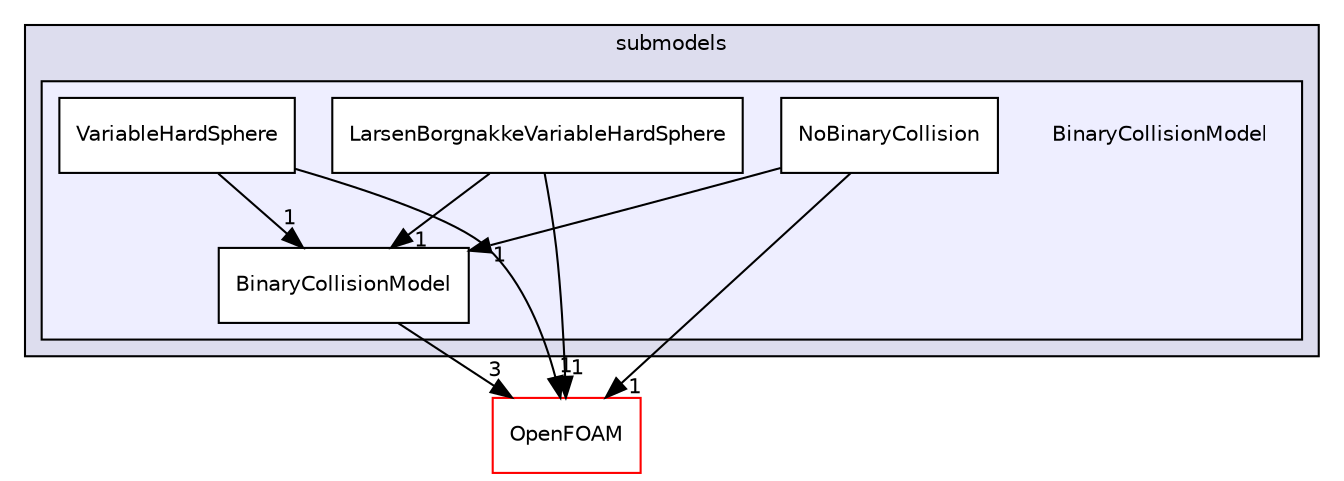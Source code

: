digraph "src/lagrangian/DSMC/submodels/BinaryCollisionModel" {
  bgcolor=transparent;
  compound=true
  node [ fontsize="10", fontname="Helvetica"];
  edge [ labelfontsize="10", labelfontname="Helvetica"];
  subgraph clusterdir_aa5533d18bfe518db8350fc74caf402d {
    graph [ bgcolor="#ddddee", pencolor="black", label="submodels" fontname="Helvetica", fontsize="10", URL="dir_aa5533d18bfe518db8350fc74caf402d.html"]
  subgraph clusterdir_5a016b681099220922dbcc745c32c14c {
    graph [ bgcolor="#eeeeff", pencolor="black", label="" URL="dir_5a016b681099220922dbcc745c32c14c.html"];
    dir_5a016b681099220922dbcc745c32c14c [shape=plaintext label="BinaryCollisionModel"];
    dir_e23bb4794f849857419d4f5482c38026 [shape=box label="BinaryCollisionModel" color="black" fillcolor="white" style="filled" URL="dir_e23bb4794f849857419d4f5482c38026.html"];
    dir_5c0d1dd7224350978ef479f434b9569c [shape=box label="LarsenBorgnakkeVariableHardSphere" color="black" fillcolor="white" style="filled" URL="dir_5c0d1dd7224350978ef479f434b9569c.html"];
    dir_6dce9bf9ceac4e18a3a5100cc7cb682a [shape=box label="NoBinaryCollision" color="black" fillcolor="white" style="filled" URL="dir_6dce9bf9ceac4e18a3a5100cc7cb682a.html"];
    dir_4e35a59ee97c419ae75d584992336dcc [shape=box label="VariableHardSphere" color="black" fillcolor="white" style="filled" URL="dir_4e35a59ee97c419ae75d584992336dcc.html"];
  }
  }
  dir_c5473ff19b20e6ec4dfe5c310b3778a8 [shape=box label="OpenFOAM" color="red" URL="dir_c5473ff19b20e6ec4dfe5c310b3778a8.html"];
  dir_5c0d1dd7224350978ef479f434b9569c->dir_e23bb4794f849857419d4f5482c38026 [headlabel="1", labeldistance=1.5 headhref="dir_001419_001418.html"];
  dir_5c0d1dd7224350978ef479f434b9569c->dir_c5473ff19b20e6ec4dfe5c310b3778a8 [headlabel="1", labeldistance=1.5 headhref="dir_001419_001897.html"];
  dir_e23bb4794f849857419d4f5482c38026->dir_c5473ff19b20e6ec4dfe5c310b3778a8 [headlabel="3", labeldistance=1.5 headhref="dir_001418_001897.html"];
  dir_6dce9bf9ceac4e18a3a5100cc7cb682a->dir_e23bb4794f849857419d4f5482c38026 [headlabel="1", labeldistance=1.5 headhref="dir_001420_001418.html"];
  dir_6dce9bf9ceac4e18a3a5100cc7cb682a->dir_c5473ff19b20e6ec4dfe5c310b3778a8 [headlabel="1", labeldistance=1.5 headhref="dir_001420_001897.html"];
  dir_4e35a59ee97c419ae75d584992336dcc->dir_e23bb4794f849857419d4f5482c38026 [headlabel="1", labeldistance=1.5 headhref="dir_001421_001418.html"];
  dir_4e35a59ee97c419ae75d584992336dcc->dir_c5473ff19b20e6ec4dfe5c310b3778a8 [headlabel="1", labeldistance=1.5 headhref="dir_001421_001897.html"];
}
